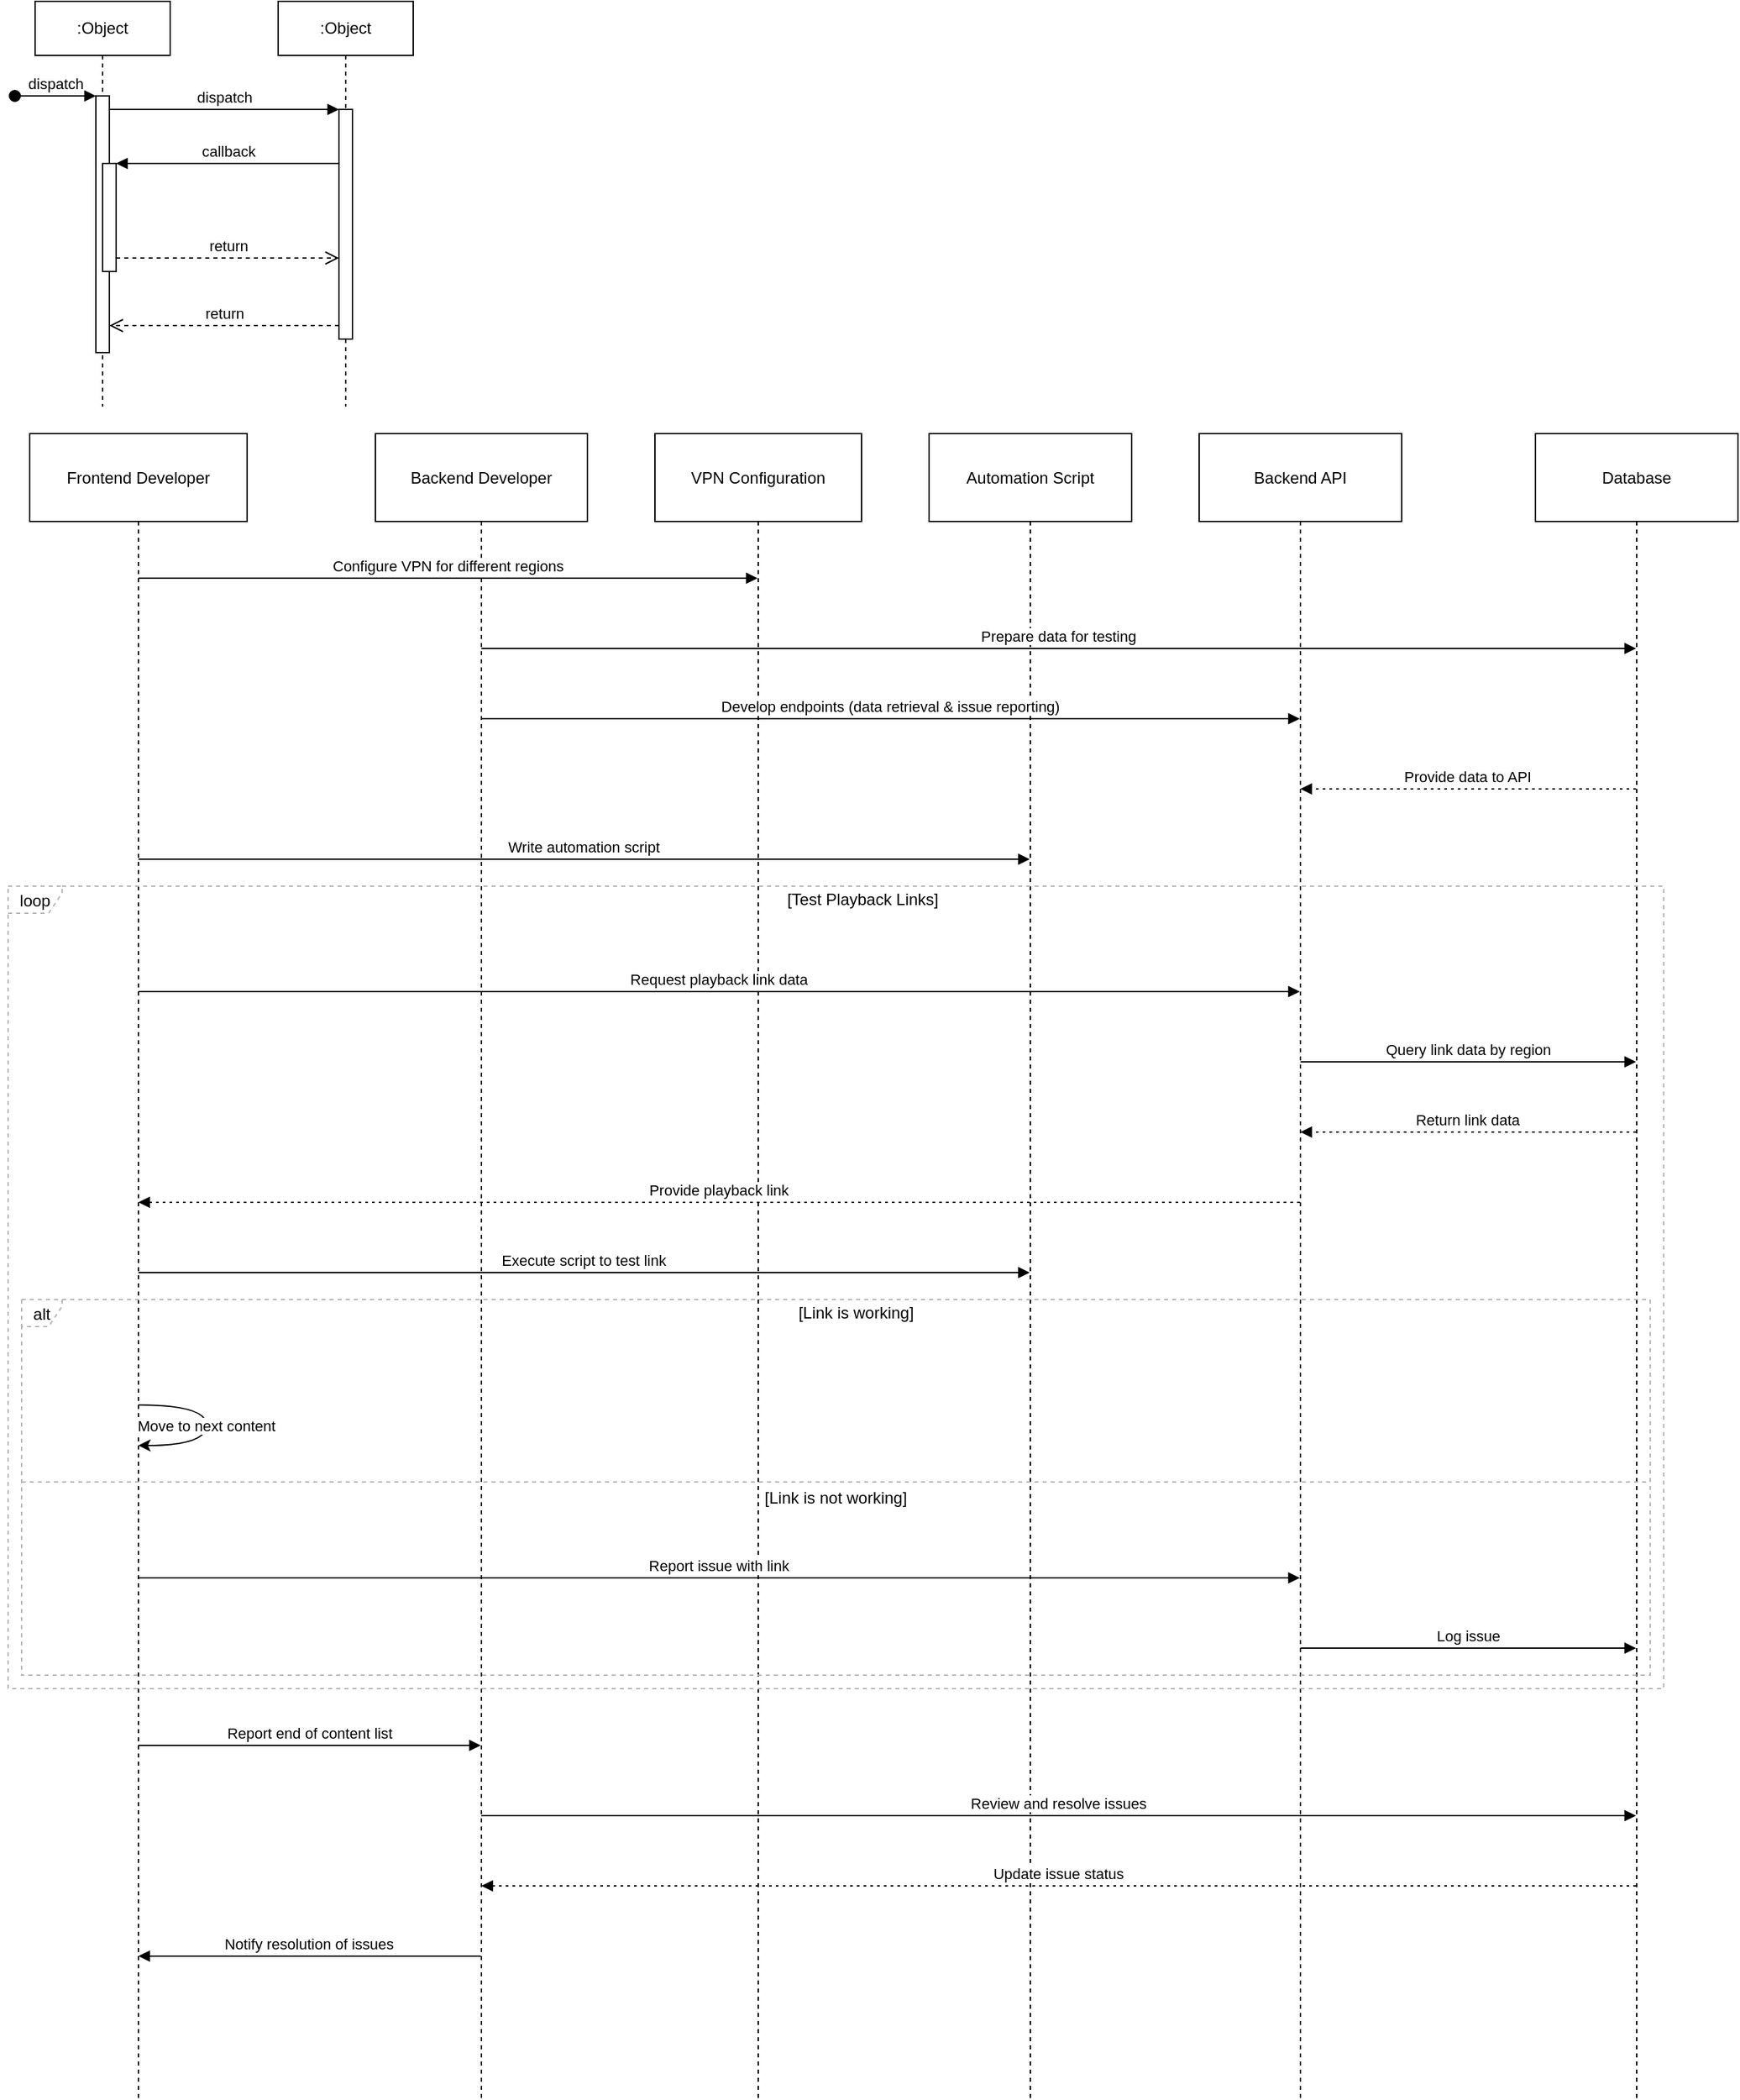 <mxfile version="24.2.0" type="github">
  <diagram name="Page-1" id="2YBvvXClWsGukQMizWep">
    <mxGraphModel dx="1386" dy="759" grid="1" gridSize="10" guides="1" tooltips="1" connect="1" arrows="1" fold="1" page="1" pageScale="1" pageWidth="850" pageHeight="1100" math="0" shadow="0">
      <root>
        <mxCell id="0" />
        <mxCell id="1" parent="0" />
        <mxCell id="aM9ryv3xv72pqoxQDRHE-1" value=":Object" style="shape=umlLifeline;perimeter=lifelinePerimeter;whiteSpace=wrap;html=1;container=0;dropTarget=0;collapsible=0;recursiveResize=0;outlineConnect=0;portConstraint=eastwest;newEdgeStyle={&quot;edgeStyle&quot;:&quot;elbowEdgeStyle&quot;,&quot;elbow&quot;:&quot;vertical&quot;,&quot;curved&quot;:0,&quot;rounded&quot;:0};" parent="1" vertex="1">
          <mxGeometry x="40" y="40" width="100" height="300" as="geometry" />
        </mxCell>
        <mxCell id="aM9ryv3xv72pqoxQDRHE-2" value="" style="html=1;points=[];perimeter=orthogonalPerimeter;outlineConnect=0;targetShapes=umlLifeline;portConstraint=eastwest;newEdgeStyle={&quot;edgeStyle&quot;:&quot;elbowEdgeStyle&quot;,&quot;elbow&quot;:&quot;vertical&quot;,&quot;curved&quot;:0,&quot;rounded&quot;:0};" parent="aM9ryv3xv72pqoxQDRHE-1" vertex="1">
          <mxGeometry x="45" y="70" width="10" height="190" as="geometry" />
        </mxCell>
        <mxCell id="aM9ryv3xv72pqoxQDRHE-3" value="dispatch" style="html=1;verticalAlign=bottom;startArrow=oval;endArrow=block;startSize=8;edgeStyle=elbowEdgeStyle;elbow=vertical;curved=0;rounded=0;" parent="aM9ryv3xv72pqoxQDRHE-1" target="aM9ryv3xv72pqoxQDRHE-2" edge="1">
          <mxGeometry relative="1" as="geometry">
            <mxPoint x="-15" y="70" as="sourcePoint" />
          </mxGeometry>
        </mxCell>
        <mxCell id="aM9ryv3xv72pqoxQDRHE-4" value="" style="html=1;points=[];perimeter=orthogonalPerimeter;outlineConnect=0;targetShapes=umlLifeline;portConstraint=eastwest;newEdgeStyle={&quot;edgeStyle&quot;:&quot;elbowEdgeStyle&quot;,&quot;elbow&quot;:&quot;vertical&quot;,&quot;curved&quot;:0,&quot;rounded&quot;:0};" parent="aM9ryv3xv72pqoxQDRHE-1" vertex="1">
          <mxGeometry x="50" y="120" width="10" height="80" as="geometry" />
        </mxCell>
        <mxCell id="aM9ryv3xv72pqoxQDRHE-5" value=":Object" style="shape=umlLifeline;perimeter=lifelinePerimeter;whiteSpace=wrap;html=1;container=0;dropTarget=0;collapsible=0;recursiveResize=0;outlineConnect=0;portConstraint=eastwest;newEdgeStyle={&quot;edgeStyle&quot;:&quot;elbowEdgeStyle&quot;,&quot;elbow&quot;:&quot;vertical&quot;,&quot;curved&quot;:0,&quot;rounded&quot;:0};" parent="1" vertex="1">
          <mxGeometry x="220" y="40" width="100" height="300" as="geometry" />
        </mxCell>
        <mxCell id="aM9ryv3xv72pqoxQDRHE-6" value="" style="html=1;points=[];perimeter=orthogonalPerimeter;outlineConnect=0;targetShapes=umlLifeline;portConstraint=eastwest;newEdgeStyle={&quot;edgeStyle&quot;:&quot;elbowEdgeStyle&quot;,&quot;elbow&quot;:&quot;vertical&quot;,&quot;curved&quot;:0,&quot;rounded&quot;:0};" parent="aM9ryv3xv72pqoxQDRHE-5" vertex="1">
          <mxGeometry x="45" y="80" width="10" height="170" as="geometry" />
        </mxCell>
        <mxCell id="aM9ryv3xv72pqoxQDRHE-7" value="dispatch" style="html=1;verticalAlign=bottom;endArrow=block;edgeStyle=elbowEdgeStyle;elbow=vertical;curved=0;rounded=0;" parent="1" source="aM9ryv3xv72pqoxQDRHE-2" target="aM9ryv3xv72pqoxQDRHE-6" edge="1">
          <mxGeometry relative="1" as="geometry">
            <mxPoint x="195" y="130" as="sourcePoint" />
            <Array as="points">
              <mxPoint x="180" y="120" />
            </Array>
          </mxGeometry>
        </mxCell>
        <mxCell id="aM9ryv3xv72pqoxQDRHE-8" value="return" style="html=1;verticalAlign=bottom;endArrow=open;dashed=1;endSize=8;edgeStyle=elbowEdgeStyle;elbow=vertical;curved=0;rounded=0;" parent="1" source="aM9ryv3xv72pqoxQDRHE-6" target="aM9ryv3xv72pqoxQDRHE-2" edge="1">
          <mxGeometry relative="1" as="geometry">
            <mxPoint x="195" y="205" as="targetPoint" />
            <Array as="points">
              <mxPoint x="190" y="280" />
            </Array>
          </mxGeometry>
        </mxCell>
        <mxCell id="aM9ryv3xv72pqoxQDRHE-9" value="callback" style="html=1;verticalAlign=bottom;endArrow=block;edgeStyle=elbowEdgeStyle;elbow=vertical;curved=0;rounded=0;" parent="1" source="aM9ryv3xv72pqoxQDRHE-6" target="aM9ryv3xv72pqoxQDRHE-4" edge="1">
          <mxGeometry relative="1" as="geometry">
            <mxPoint x="175" y="160" as="sourcePoint" />
            <Array as="points">
              <mxPoint x="190" y="160" />
            </Array>
          </mxGeometry>
        </mxCell>
        <mxCell id="aM9ryv3xv72pqoxQDRHE-10" value="return" style="html=1;verticalAlign=bottom;endArrow=open;dashed=1;endSize=8;edgeStyle=elbowEdgeStyle;elbow=vertical;curved=0;rounded=0;" parent="1" source="aM9ryv3xv72pqoxQDRHE-4" target="aM9ryv3xv72pqoxQDRHE-6" edge="1">
          <mxGeometry relative="1" as="geometry">
            <mxPoint x="175" y="235" as="targetPoint" />
            <Array as="points">
              <mxPoint x="180" y="230" />
            </Array>
          </mxGeometry>
        </mxCell>
        <mxCell id="1cbDfAs7EbQOvND0lRby-1" value="Frontend Developer" style="shape=umlLifeline;perimeter=lifelinePerimeter;whiteSpace=wrap;container=1;dropTarget=0;collapsible=0;recursiveResize=0;outlineConnect=0;portConstraint=eastwest;newEdgeStyle={&quot;edgeStyle&quot;:&quot;elbowEdgeStyle&quot;,&quot;elbow&quot;:&quot;vertical&quot;,&quot;curved&quot;:0,&quot;rounded&quot;:0};size=65;" vertex="1" parent="1">
          <mxGeometry x="36" y="360" width="161" height="1232" as="geometry" />
        </mxCell>
        <mxCell id="1cbDfAs7EbQOvND0lRby-2" value="Backend Developer" style="shape=umlLifeline;perimeter=lifelinePerimeter;whiteSpace=wrap;container=1;dropTarget=0;collapsible=0;recursiveResize=0;outlineConnect=0;portConstraint=eastwest;newEdgeStyle={&quot;edgeStyle&quot;:&quot;elbowEdgeStyle&quot;,&quot;elbow&quot;:&quot;vertical&quot;,&quot;curved&quot;:0,&quot;rounded&quot;:0};size=65;" vertex="1" parent="1">
          <mxGeometry x="292" y="360" width="157" height="1232" as="geometry" />
        </mxCell>
        <mxCell id="1cbDfAs7EbQOvND0lRby-3" value="VPN Configuration" style="shape=umlLifeline;perimeter=lifelinePerimeter;whiteSpace=wrap;container=1;dropTarget=0;collapsible=0;recursiveResize=0;outlineConnect=0;portConstraint=eastwest;newEdgeStyle={&quot;edgeStyle&quot;:&quot;elbowEdgeStyle&quot;,&quot;elbow&quot;:&quot;vertical&quot;,&quot;curved&quot;:0,&quot;rounded&quot;:0};size=65;" vertex="1" parent="1">
          <mxGeometry x="499" y="360" width="153" height="1232" as="geometry" />
        </mxCell>
        <mxCell id="1cbDfAs7EbQOvND0lRby-4" value="Automation Script" style="shape=umlLifeline;perimeter=lifelinePerimeter;whiteSpace=wrap;container=1;dropTarget=0;collapsible=0;recursiveResize=0;outlineConnect=0;portConstraint=eastwest;newEdgeStyle={&quot;edgeStyle&quot;:&quot;elbowEdgeStyle&quot;,&quot;elbow&quot;:&quot;vertical&quot;,&quot;curved&quot;:0,&quot;rounded&quot;:0};size=65;" vertex="1" parent="1">
          <mxGeometry x="702" y="360" width="150" height="1232" as="geometry" />
        </mxCell>
        <mxCell id="1cbDfAs7EbQOvND0lRby-5" value="Backend API" style="shape=umlLifeline;perimeter=lifelinePerimeter;whiteSpace=wrap;container=1;dropTarget=0;collapsible=0;recursiveResize=0;outlineConnect=0;portConstraint=eastwest;newEdgeStyle={&quot;edgeStyle&quot;:&quot;elbowEdgeStyle&quot;,&quot;elbow&quot;:&quot;vertical&quot;,&quot;curved&quot;:0,&quot;rounded&quot;:0};size=65;" vertex="1" parent="1">
          <mxGeometry x="902" y="360" width="150" height="1232" as="geometry" />
        </mxCell>
        <mxCell id="1cbDfAs7EbQOvND0lRby-6" value="Database" style="shape=umlLifeline;perimeter=lifelinePerimeter;whiteSpace=wrap;container=1;dropTarget=0;collapsible=0;recursiveResize=0;outlineConnect=0;portConstraint=eastwest;newEdgeStyle={&quot;edgeStyle&quot;:&quot;elbowEdgeStyle&quot;,&quot;elbow&quot;:&quot;vertical&quot;,&quot;curved&quot;:0,&quot;rounded&quot;:0};size=65;" vertex="1" parent="1">
          <mxGeometry x="1151" y="360" width="150" height="1232" as="geometry" />
        </mxCell>
        <mxCell id="1cbDfAs7EbQOvND0lRby-7" value="alt" style="shape=umlFrame;dashed=1;pointerEvents=0;dropTarget=0;strokeColor=#B3B3B3;height=20;width=30" vertex="1" parent="1">
          <mxGeometry x="30" y="1001" width="1206" height="278" as="geometry" />
        </mxCell>
        <mxCell id="1cbDfAs7EbQOvND0lRby-8" value="[Link is working]" style="text;strokeColor=none;fillColor=none;align=center;verticalAlign=middle;whiteSpace=wrap;" vertex="1" parent="1cbDfAs7EbQOvND0lRby-7">
          <mxGeometry x="30" width="1176" height="20" as="geometry" />
        </mxCell>
        <mxCell id="1cbDfAs7EbQOvND0lRby-9" value="[Link is not working]" style="shape=line;dashed=1;whiteSpace=wrap;verticalAlign=top;labelPosition=center;verticalLabelPosition=middle;align=center;strokeColor=#B3B3B3;" vertex="1" parent="1cbDfAs7EbQOvND0lRby-7">
          <mxGeometry y="133" width="1206" height="4" as="geometry" />
        </mxCell>
        <mxCell id="1cbDfAs7EbQOvND0lRby-10" value="loop" style="shape=umlFrame;dashed=1;pointerEvents=0;dropTarget=0;strokeColor=#B3B3B3;height=20;width=40" vertex="1" parent="1">
          <mxGeometry x="20" y="695" width="1226" height="594" as="geometry" />
        </mxCell>
        <mxCell id="1cbDfAs7EbQOvND0lRby-11" value="[Test Playback Links]" style="text;strokeColor=none;fillColor=none;align=center;verticalAlign=middle;whiteSpace=wrap;" vertex="1" parent="1cbDfAs7EbQOvND0lRby-10">
          <mxGeometry x="40" width="1186" height="20" as="geometry" />
        </mxCell>
        <mxCell id="1cbDfAs7EbQOvND0lRby-12" value="Configure VPN for different regions" style="verticalAlign=bottom;endArrow=block;edgeStyle=elbowEdgeStyle;elbow=vertical;curved=0;rounded=0;" edge="1" parent="1" source="1cbDfAs7EbQOvND0lRby-1" target="1cbDfAs7EbQOvND0lRby-3">
          <mxGeometry relative="1" as="geometry">
            <Array as="points">
              <mxPoint x="356" y="467" />
            </Array>
          </mxGeometry>
        </mxCell>
        <mxCell id="1cbDfAs7EbQOvND0lRby-13" value="Prepare data for testing" style="verticalAlign=bottom;endArrow=block;edgeStyle=elbowEdgeStyle;elbow=vertical;curved=0;rounded=0;" edge="1" parent="1" source="1cbDfAs7EbQOvND0lRby-2" target="1cbDfAs7EbQOvND0lRby-6">
          <mxGeometry relative="1" as="geometry">
            <Array as="points">
              <mxPoint x="808" y="519" />
            </Array>
          </mxGeometry>
        </mxCell>
        <mxCell id="1cbDfAs7EbQOvND0lRby-14" value="Develop endpoints (data retrieval &amp; issue reporting)" style="verticalAlign=bottom;endArrow=block;edgeStyle=elbowEdgeStyle;elbow=vertical;curved=0;rounded=0;" edge="1" parent="1" source="1cbDfAs7EbQOvND0lRby-2" target="1cbDfAs7EbQOvND0lRby-5">
          <mxGeometry relative="1" as="geometry">
            <Array as="points">
              <mxPoint x="684" y="571" />
            </Array>
          </mxGeometry>
        </mxCell>
        <mxCell id="1cbDfAs7EbQOvND0lRby-15" value="Provide data to API" style="verticalAlign=bottom;endArrow=block;edgeStyle=elbowEdgeStyle;elbow=vertical;curved=0;rounded=0;dashed=1;dashPattern=2 3;" edge="1" parent="1" source="1cbDfAs7EbQOvND0lRby-6" target="1cbDfAs7EbQOvND0lRby-5">
          <mxGeometry relative="1" as="geometry">
            <Array as="points">
              <mxPoint x="1112" y="623" />
            </Array>
          </mxGeometry>
        </mxCell>
        <mxCell id="1cbDfAs7EbQOvND0lRby-16" value="Write automation script" style="verticalAlign=bottom;endArrow=block;edgeStyle=elbowEdgeStyle;elbow=vertical;curved=0;rounded=0;" edge="1" parent="1" source="1cbDfAs7EbQOvND0lRby-1" target="1cbDfAs7EbQOvND0lRby-4">
          <mxGeometry relative="1" as="geometry">
            <Array as="points">
              <mxPoint x="457" y="675" />
            </Array>
          </mxGeometry>
        </mxCell>
        <mxCell id="1cbDfAs7EbQOvND0lRby-17" value="Request playback link data" style="verticalAlign=bottom;endArrow=block;edgeStyle=elbowEdgeStyle;elbow=vertical;curved=0;rounded=0;" edge="1" parent="1" source="1cbDfAs7EbQOvND0lRby-1" target="1cbDfAs7EbQOvND0lRby-5">
          <mxGeometry relative="1" as="geometry">
            <Array as="points">
              <mxPoint x="557" y="773" />
            </Array>
          </mxGeometry>
        </mxCell>
        <mxCell id="1cbDfAs7EbQOvND0lRby-18" value="Query link data by region" style="verticalAlign=bottom;endArrow=block;edgeStyle=elbowEdgeStyle;elbow=vertical;curved=0;rounded=0;" edge="1" parent="1" source="1cbDfAs7EbQOvND0lRby-5" target="1cbDfAs7EbQOvND0lRby-6">
          <mxGeometry relative="1" as="geometry">
            <Array as="points">
              <mxPoint x="1112" y="825" />
            </Array>
          </mxGeometry>
        </mxCell>
        <mxCell id="1cbDfAs7EbQOvND0lRby-19" value="Return link data" style="verticalAlign=bottom;endArrow=block;edgeStyle=elbowEdgeStyle;elbow=vertical;curved=0;rounded=0;dashed=1;dashPattern=2 3;" edge="1" parent="1" source="1cbDfAs7EbQOvND0lRby-6" target="1cbDfAs7EbQOvND0lRby-5">
          <mxGeometry relative="1" as="geometry">
            <Array as="points">
              <mxPoint x="1112" y="877" />
            </Array>
          </mxGeometry>
        </mxCell>
        <mxCell id="1cbDfAs7EbQOvND0lRby-20" value="Provide playback link" style="verticalAlign=bottom;endArrow=block;edgeStyle=elbowEdgeStyle;elbow=vertical;curved=0;rounded=0;dashed=1;dashPattern=2 3;" edge="1" parent="1" source="1cbDfAs7EbQOvND0lRby-5" target="1cbDfAs7EbQOvND0lRby-1">
          <mxGeometry relative="1" as="geometry">
            <Array as="points">
              <mxPoint x="557" y="929" />
            </Array>
          </mxGeometry>
        </mxCell>
        <mxCell id="1cbDfAs7EbQOvND0lRby-21" value="Execute script to test link" style="verticalAlign=bottom;endArrow=block;edgeStyle=elbowEdgeStyle;elbow=vertical;curved=0;rounded=0;" edge="1" parent="1" source="1cbDfAs7EbQOvND0lRby-1" target="1cbDfAs7EbQOvND0lRby-4">
          <mxGeometry relative="1" as="geometry">
            <Array as="points">
              <mxPoint x="457" y="981" />
            </Array>
          </mxGeometry>
        </mxCell>
        <mxCell id="1cbDfAs7EbQOvND0lRby-22" value="Move to next content" style="curved=1;rounded=0;" edge="1" parent="1" source="1cbDfAs7EbQOvND0lRby-1" target="1cbDfAs7EbQOvND0lRby-1">
          <mxGeometry relative="1" as="geometry">
            <Array as="points">
              <mxPoint x="167" y="1079" />
              <mxPoint x="167" y="1109" />
            </Array>
          </mxGeometry>
        </mxCell>
        <mxCell id="1cbDfAs7EbQOvND0lRby-23" value="Report issue with link" style="verticalAlign=bottom;endArrow=block;edgeStyle=elbowEdgeStyle;elbow=vertical;curved=0;rounded=0;" edge="1" parent="1" source="1cbDfAs7EbQOvND0lRby-1" target="1cbDfAs7EbQOvND0lRby-5">
          <mxGeometry relative="1" as="geometry">
            <Array as="points">
              <mxPoint x="557" y="1207" />
            </Array>
          </mxGeometry>
        </mxCell>
        <mxCell id="1cbDfAs7EbQOvND0lRby-24" value="Log issue" style="verticalAlign=bottom;endArrow=block;edgeStyle=elbowEdgeStyle;elbow=vertical;curved=0;rounded=0;" edge="1" parent="1" source="1cbDfAs7EbQOvND0lRby-5" target="1cbDfAs7EbQOvND0lRby-6">
          <mxGeometry relative="1" as="geometry">
            <Array as="points">
              <mxPoint x="1112" y="1259" />
            </Array>
          </mxGeometry>
        </mxCell>
        <mxCell id="1cbDfAs7EbQOvND0lRby-25" value="Report end of content list" style="verticalAlign=bottom;endArrow=block;edgeStyle=elbowEdgeStyle;elbow=vertical;curved=0;rounded=0;" edge="1" parent="1" source="1cbDfAs7EbQOvND0lRby-1" target="1cbDfAs7EbQOvND0lRby-2">
          <mxGeometry relative="1" as="geometry">
            <Array as="points">
              <mxPoint x="254" y="1331" />
            </Array>
          </mxGeometry>
        </mxCell>
        <mxCell id="1cbDfAs7EbQOvND0lRby-26" value="Review and resolve issues" style="verticalAlign=bottom;endArrow=block;edgeStyle=elbowEdgeStyle;elbow=vertical;curved=0;rounded=0;" edge="1" parent="1" source="1cbDfAs7EbQOvND0lRby-2" target="1cbDfAs7EbQOvND0lRby-6">
          <mxGeometry relative="1" as="geometry">
            <Array as="points">
              <mxPoint x="808" y="1383" />
            </Array>
          </mxGeometry>
        </mxCell>
        <mxCell id="1cbDfAs7EbQOvND0lRby-27" value="Update issue status" style="verticalAlign=bottom;endArrow=block;edgeStyle=elbowEdgeStyle;elbow=vertical;curved=0;rounded=0;dashed=1;dashPattern=2 3;" edge="1" parent="1" source="1cbDfAs7EbQOvND0lRby-6" target="1cbDfAs7EbQOvND0lRby-2">
          <mxGeometry relative="1" as="geometry">
            <Array as="points">
              <mxPoint x="808" y="1435" />
            </Array>
          </mxGeometry>
        </mxCell>
        <mxCell id="1cbDfAs7EbQOvND0lRby-28" value="Notify resolution of issues" style="verticalAlign=bottom;endArrow=block;edgeStyle=elbowEdgeStyle;elbow=vertical;curved=0;rounded=0;" edge="1" parent="1" source="1cbDfAs7EbQOvND0lRby-2" target="1cbDfAs7EbQOvND0lRby-1">
          <mxGeometry relative="1" as="geometry">
            <Array as="points">
              <mxPoint x="254" y="1487" />
            </Array>
          </mxGeometry>
        </mxCell>
      </root>
    </mxGraphModel>
  </diagram>
</mxfile>
